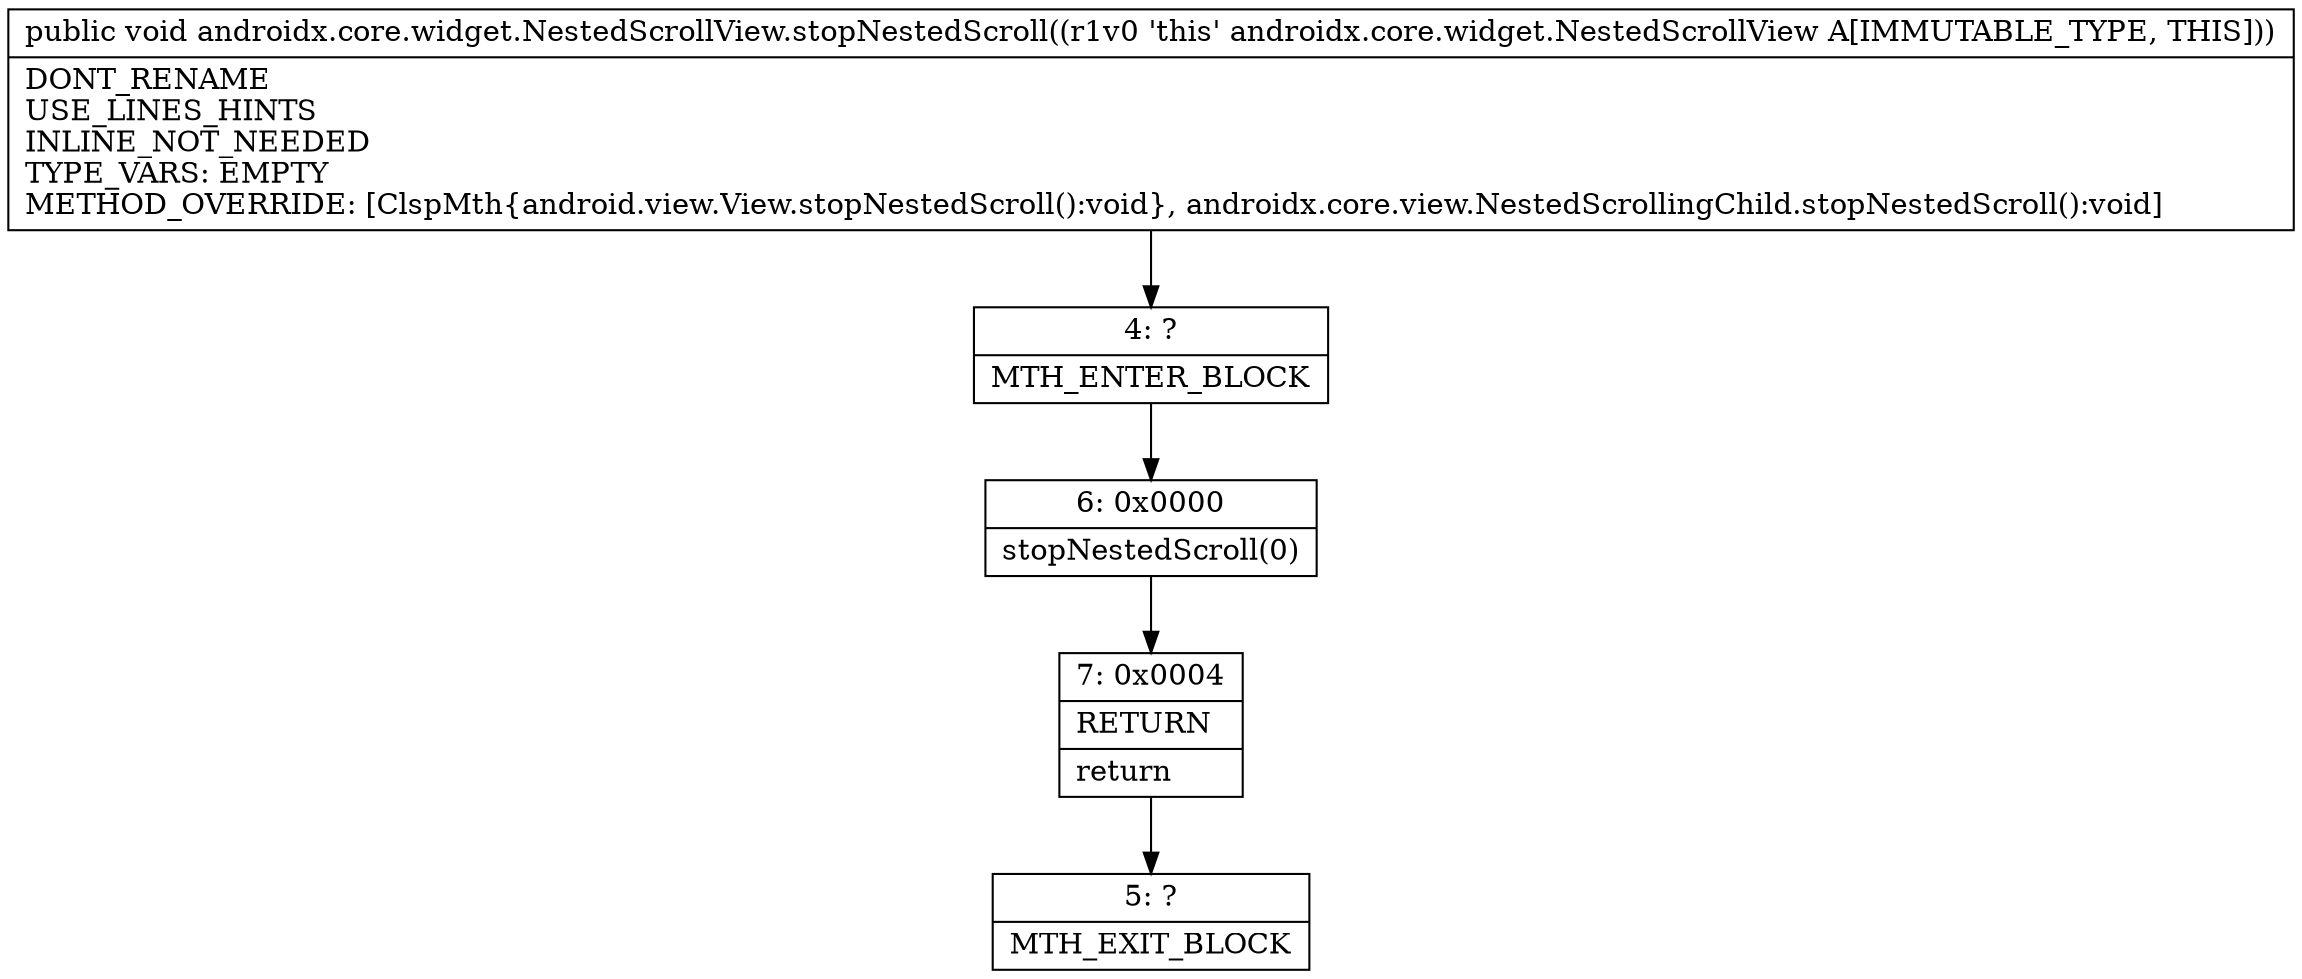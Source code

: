 digraph "CFG forandroidx.core.widget.NestedScrollView.stopNestedScroll()V" {
Node_4 [shape=record,label="{4\:\ ?|MTH_ENTER_BLOCK\l}"];
Node_6 [shape=record,label="{6\:\ 0x0000|stopNestedScroll(0)\l}"];
Node_7 [shape=record,label="{7\:\ 0x0004|RETURN\l|return\l}"];
Node_5 [shape=record,label="{5\:\ ?|MTH_EXIT_BLOCK\l}"];
MethodNode[shape=record,label="{public void androidx.core.widget.NestedScrollView.stopNestedScroll((r1v0 'this' androidx.core.widget.NestedScrollView A[IMMUTABLE_TYPE, THIS]))  | DONT_RENAME\lUSE_LINES_HINTS\lINLINE_NOT_NEEDED\lTYPE_VARS: EMPTY\lMETHOD_OVERRIDE: [ClspMth\{android.view.View.stopNestedScroll():void\}, androidx.core.view.NestedScrollingChild.stopNestedScroll():void]\l}"];
MethodNode -> Node_4;Node_4 -> Node_6;
Node_6 -> Node_7;
Node_7 -> Node_5;
}


